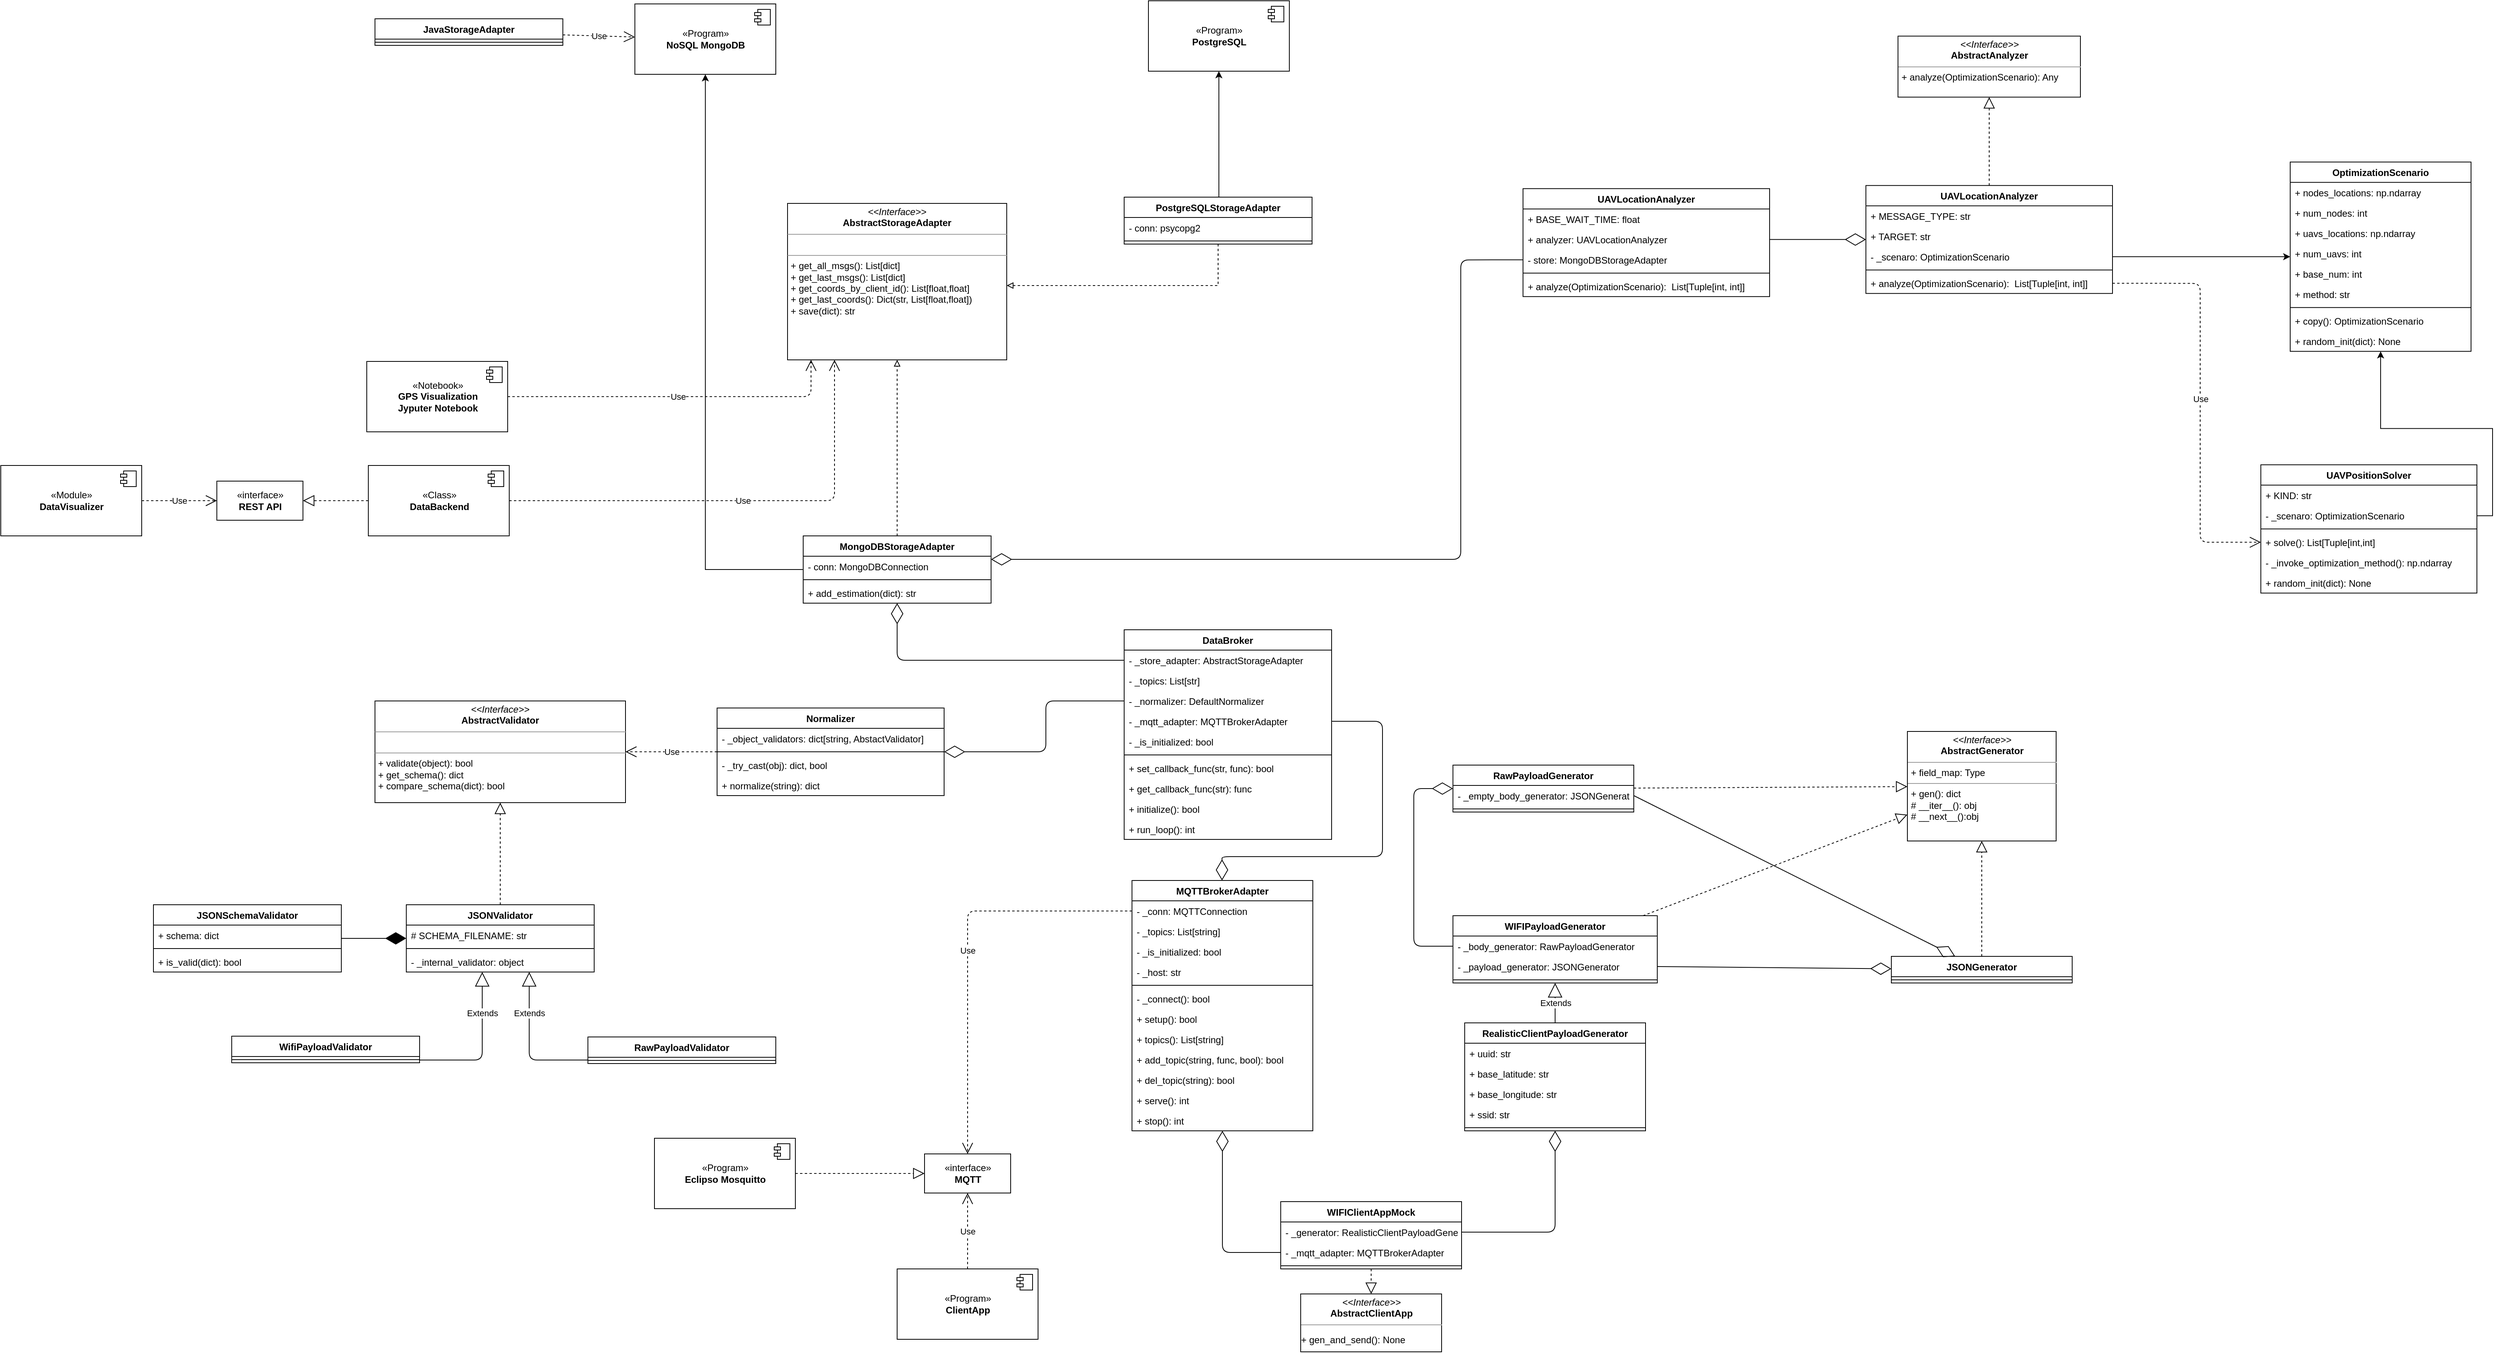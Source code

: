 <mxfile version="10.8.0" type="device"><diagram id="fEC_v8TB-rgiNrWqruKo" name="Overview"><mxGraphModel dx="2497" dy="1570" grid="1" gridSize="10" guides="1" tooltips="1" connect="1" arrows="1" fold="1" page="1" pageScale="1" pageWidth="850" pageHeight="1100" math="0" shadow="0"><root><mxCell id="jgYXG7SvimX4Af8oEwAL-0"/><mxCell id="jgYXG7SvimX4Af8oEwAL-1" parent="jgYXG7SvimX4Af8oEwAL-0"/><mxCell id="jgYXG7SvimX4Af8oEwAL-2" value="DataBroker" style="swimlane;fontStyle=1;align=center;verticalAlign=top;childLayout=stackLayout;horizontal=1;startSize=26;horizontalStack=0;resizeParent=1;resizeParentMax=0;resizeLast=0;collapsible=1;marginBottom=0;" parent="jgYXG7SvimX4Af8oEwAL-1" vertex="1"><mxGeometry x="340" y="150" width="265" height="268" as="geometry"/></mxCell><mxCell id="jgYXG7SvimX4Af8oEwAL-3" value="- _store_adapter: AbstractStorageAdapter" style="text;strokeColor=none;fillColor=none;align=left;verticalAlign=top;spacingLeft=4;spacingRight=4;overflow=hidden;rotatable=0;points=[[0,0.5],[1,0.5]];portConstraint=eastwest;" parent="jgYXG7SvimX4Af8oEwAL-2" vertex="1"><mxGeometry y="26" width="265" height="26" as="geometry"/></mxCell><mxCell id="jgYXG7SvimX4Af8oEwAL-4" value="- _topics: List[str]" style="text;strokeColor=none;fillColor=none;align=left;verticalAlign=top;spacingLeft=4;spacingRight=4;overflow=hidden;rotatable=0;points=[[0,0.5],[1,0.5]];portConstraint=eastwest;" parent="jgYXG7SvimX4Af8oEwAL-2" vertex="1"><mxGeometry y="52" width="265" height="26" as="geometry"/></mxCell><mxCell id="jgYXG7SvimX4Af8oEwAL-5" value="- _normalizer: DefaultNormalizer" style="text;strokeColor=none;fillColor=none;align=left;verticalAlign=top;spacingLeft=4;spacingRight=4;overflow=hidden;rotatable=0;points=[[0,0.5],[1,0.5]];portConstraint=eastwest;" parent="jgYXG7SvimX4Af8oEwAL-2" vertex="1"><mxGeometry y="78" width="265" height="26" as="geometry"/></mxCell><mxCell id="jgYXG7SvimX4Af8oEwAL-6" value="- _mqtt_adapter: MQTTBrokerAdapter" style="text;strokeColor=none;fillColor=none;align=left;verticalAlign=top;spacingLeft=4;spacingRight=4;overflow=hidden;rotatable=0;points=[[0,0.5],[1,0.5]];portConstraint=eastwest;" parent="jgYXG7SvimX4Af8oEwAL-2" vertex="1"><mxGeometry y="104" width="265" height="26" as="geometry"/></mxCell><mxCell id="jgYXG7SvimX4Af8oEwAL-7" value="- _is_initialized: bool&#10;" style="text;strokeColor=none;fillColor=none;align=left;verticalAlign=top;spacingLeft=4;spacingRight=4;overflow=hidden;rotatable=0;points=[[0,0.5],[1,0.5]];portConstraint=eastwest;" parent="jgYXG7SvimX4Af8oEwAL-2" vertex="1"><mxGeometry y="130" width="265" height="26" as="geometry"/></mxCell><mxCell id="jgYXG7SvimX4Af8oEwAL-8" value="" style="line;strokeWidth=1;fillColor=none;align=left;verticalAlign=middle;spacingTop=-1;spacingLeft=3;spacingRight=3;rotatable=0;labelPosition=right;points=[];portConstraint=eastwest;" parent="jgYXG7SvimX4Af8oEwAL-2" vertex="1"><mxGeometry y="156" width="265" height="8" as="geometry"/></mxCell><mxCell id="jgYXG7SvimX4Af8oEwAL-9" value="+ set_callback_func(str, func): bool" style="text;strokeColor=none;fillColor=none;align=left;verticalAlign=top;spacingLeft=4;spacingRight=4;overflow=hidden;rotatable=0;points=[[0,0.5],[1,0.5]];portConstraint=eastwest;" parent="jgYXG7SvimX4Af8oEwAL-2" vertex="1"><mxGeometry y="164" width="265" height="26" as="geometry"/></mxCell><mxCell id="jgYXG7SvimX4Af8oEwAL-10" value="+ get_callback_func(str): func" style="text;strokeColor=none;fillColor=none;align=left;verticalAlign=top;spacingLeft=4;spacingRight=4;overflow=hidden;rotatable=0;points=[[0,0.5],[1,0.5]];portConstraint=eastwest;" parent="jgYXG7SvimX4Af8oEwAL-2" vertex="1"><mxGeometry y="190" width="265" height="26" as="geometry"/></mxCell><mxCell id="jgYXG7SvimX4Af8oEwAL-11" value="+ initialize(): bool" style="text;strokeColor=none;fillColor=none;align=left;verticalAlign=top;spacingLeft=4;spacingRight=4;overflow=hidden;rotatable=0;points=[[0,0.5],[1,0.5]];portConstraint=eastwest;" parent="jgYXG7SvimX4Af8oEwAL-2" vertex="1"><mxGeometry y="216" width="265" height="26" as="geometry"/></mxCell><mxCell id="jgYXG7SvimX4Af8oEwAL-12" value="+ run_loop(): int" style="text;strokeColor=none;fillColor=none;align=left;verticalAlign=top;spacingLeft=4;spacingRight=4;overflow=hidden;rotatable=0;points=[[0,0.5],[1,0.5]];portConstraint=eastwest;" parent="jgYXG7SvimX4Af8oEwAL-2" vertex="1"><mxGeometry y="242" width="265" height="26" as="geometry"/></mxCell><mxCell id="jgYXG7SvimX4Af8oEwAL-13" value="MQTTBrokerAdapter" style="swimlane;fontStyle=1;align=center;verticalAlign=top;childLayout=stackLayout;horizontal=1;startSize=26;horizontalStack=0;resizeParent=1;resizeParentMax=0;resizeLast=0;collapsible=1;marginBottom=0;" parent="jgYXG7SvimX4Af8oEwAL-1" vertex="1"><mxGeometry x="350" y="470.5" width="231" height="320" as="geometry"/></mxCell><mxCell id="jgYXG7SvimX4Af8oEwAL-14" value="- _conn: MQTTConnection&#10;" style="text;strokeColor=none;fillColor=none;align=left;verticalAlign=top;spacingLeft=4;spacingRight=4;overflow=hidden;rotatable=0;points=[[0,0.5],[1,0.5]];portConstraint=eastwest;" parent="jgYXG7SvimX4Af8oEwAL-13" vertex="1"><mxGeometry y="26" width="231" height="26" as="geometry"/></mxCell><mxCell id="jgYXG7SvimX4Af8oEwAL-15" value="- _topics: List[string]&#10;" style="text;strokeColor=none;fillColor=none;align=left;verticalAlign=top;spacingLeft=4;spacingRight=4;overflow=hidden;rotatable=0;points=[[0,0.5],[1,0.5]];portConstraint=eastwest;" parent="jgYXG7SvimX4Af8oEwAL-13" vertex="1"><mxGeometry y="52" width="231" height="26" as="geometry"/></mxCell><mxCell id="jgYXG7SvimX4Af8oEwAL-16" value="- _is_initialized: bool&#10;" style="text;strokeColor=none;fillColor=none;align=left;verticalAlign=top;spacingLeft=4;spacingRight=4;overflow=hidden;rotatable=0;points=[[0,0.5],[1,0.5]];portConstraint=eastwest;" parent="jgYXG7SvimX4Af8oEwAL-13" vertex="1"><mxGeometry y="78" width="231" height="26" as="geometry"/></mxCell><mxCell id="jgYXG7SvimX4Af8oEwAL-17" value="- _host: str&#10;" style="text;strokeColor=none;fillColor=none;align=left;verticalAlign=top;spacingLeft=4;spacingRight=4;overflow=hidden;rotatable=0;points=[[0,0.5],[1,0.5]];portConstraint=eastwest;" parent="jgYXG7SvimX4Af8oEwAL-13" vertex="1"><mxGeometry y="104" width="231" height="26" as="geometry"/></mxCell><mxCell id="jgYXG7SvimX4Af8oEwAL-18" value="" style="line;strokeWidth=1;fillColor=none;align=left;verticalAlign=middle;spacingTop=-1;spacingLeft=3;spacingRight=3;rotatable=0;labelPosition=right;points=[];portConstraint=eastwest;" parent="jgYXG7SvimX4Af8oEwAL-13" vertex="1"><mxGeometry y="130" width="231" height="8" as="geometry"/></mxCell><mxCell id="jgYXG7SvimX4Af8oEwAL-19" value="- _connect(): bool" style="text;strokeColor=none;fillColor=none;align=left;verticalAlign=top;spacingLeft=4;spacingRight=4;overflow=hidden;rotatable=0;points=[[0,0.5],[1,0.5]];portConstraint=eastwest;" parent="jgYXG7SvimX4Af8oEwAL-13" vertex="1"><mxGeometry y="138" width="231" height="26" as="geometry"/></mxCell><mxCell id="jgYXG7SvimX4Af8oEwAL-20" value="+ setup(): bool" style="text;strokeColor=none;fillColor=none;align=left;verticalAlign=top;spacingLeft=4;spacingRight=4;overflow=hidden;rotatable=0;points=[[0,0.5],[1,0.5]];portConstraint=eastwest;" parent="jgYXG7SvimX4Af8oEwAL-13" vertex="1"><mxGeometry y="164" width="231" height="26" as="geometry"/></mxCell><mxCell id="jgYXG7SvimX4Af8oEwAL-21" value="+ topics(): List[string]" style="text;strokeColor=none;fillColor=none;align=left;verticalAlign=top;spacingLeft=4;spacingRight=4;overflow=hidden;rotatable=0;points=[[0,0.5],[1,0.5]];portConstraint=eastwest;" parent="jgYXG7SvimX4Af8oEwAL-13" vertex="1"><mxGeometry y="190" width="231" height="26" as="geometry"/></mxCell><mxCell id="jgYXG7SvimX4Af8oEwAL-22" value="+ add_topic(string, func, bool): bool" style="text;strokeColor=none;fillColor=none;align=left;verticalAlign=top;spacingLeft=4;spacingRight=4;overflow=hidden;rotatable=0;points=[[0,0.5],[1,0.5]];portConstraint=eastwest;" parent="jgYXG7SvimX4Af8oEwAL-13" vertex="1"><mxGeometry y="216" width="231" height="26" as="geometry"/></mxCell><mxCell id="jgYXG7SvimX4Af8oEwAL-23" value="+ del_topic(string): bool" style="text;strokeColor=none;fillColor=none;align=left;verticalAlign=top;spacingLeft=4;spacingRight=4;overflow=hidden;rotatable=0;points=[[0,0.5],[1,0.5]];portConstraint=eastwest;" parent="jgYXG7SvimX4Af8oEwAL-13" vertex="1"><mxGeometry y="242" width="231" height="26" as="geometry"/></mxCell><mxCell id="jgYXG7SvimX4Af8oEwAL-24" value="+ serve(): int" style="text;strokeColor=none;fillColor=none;align=left;verticalAlign=top;spacingLeft=4;spacingRight=4;overflow=hidden;rotatable=0;points=[[0,0.5],[1,0.5]];portConstraint=eastwest;" parent="jgYXG7SvimX4Af8oEwAL-13" vertex="1"><mxGeometry y="268" width="231" height="26" as="geometry"/></mxCell><mxCell id="jgYXG7SvimX4Af8oEwAL-25" value="+ stop(): int&#10;" style="text;strokeColor=none;fillColor=none;align=left;verticalAlign=top;spacingLeft=4;spacingRight=4;overflow=hidden;rotatable=0;points=[[0,0.5],[1,0.5]];portConstraint=eastwest;" parent="jgYXG7SvimX4Af8oEwAL-13" vertex="1"><mxGeometry y="294" width="231" height="26" as="geometry"/></mxCell><mxCell id="jgYXG7SvimX4Af8oEwAL-26" value="JSONValidator" style="swimlane;fontStyle=1;align=center;verticalAlign=top;childLayout=stackLayout;horizontal=1;startSize=26;horizontalStack=0;resizeParent=1;resizeParentMax=0;resizeLast=0;collapsible=1;marginBottom=0;" parent="jgYXG7SvimX4Af8oEwAL-1" vertex="1"><mxGeometry x="-577" y="501.5" width="240" height="86" as="geometry"/></mxCell><mxCell id="jgYXG7SvimX4Af8oEwAL-27" value="# SCHEMA_FILENAME: str" style="text;strokeColor=none;fillColor=none;align=left;verticalAlign=top;spacingLeft=4;spacingRight=4;overflow=hidden;rotatable=0;points=[[0,0.5],[1,0.5]];portConstraint=eastwest;" parent="jgYXG7SvimX4Af8oEwAL-26" vertex="1"><mxGeometry y="26" width="240" height="26" as="geometry"/></mxCell><mxCell id="jgYXG7SvimX4Af8oEwAL-28" value="" style="line;strokeWidth=1;fillColor=none;align=left;verticalAlign=middle;spacingTop=-1;spacingLeft=3;spacingRight=3;rotatable=0;labelPosition=right;points=[];portConstraint=eastwest;" parent="jgYXG7SvimX4Af8oEwAL-26" vertex="1"><mxGeometry y="52" width="240" height="8" as="geometry"/></mxCell><mxCell id="jgYXG7SvimX4Af8oEwAL-29" value="- _internal_validator: object" style="text;strokeColor=none;fillColor=none;align=left;verticalAlign=top;spacingLeft=4;spacingRight=4;overflow=hidden;rotatable=0;points=[[0,0.5],[1,0.5]];portConstraint=eastwest;" parent="jgYXG7SvimX4Af8oEwAL-26" vertex="1"><mxGeometry y="60" width="240" height="26" as="geometry"/></mxCell><mxCell id="jgYXG7SvimX4Af8oEwAL-30" value="Normalizer" style="swimlane;fontStyle=1;align=center;verticalAlign=top;childLayout=stackLayout;horizontal=1;startSize=26;horizontalStack=0;resizeParent=1;resizeParentMax=0;resizeLast=0;collapsible=1;marginBottom=0;" parent="jgYXG7SvimX4Af8oEwAL-1" vertex="1"><mxGeometry x="-180" y="250" width="290" height="112" as="geometry"/></mxCell><mxCell id="jgYXG7SvimX4Af8oEwAL-31" value="- _object_validators: dict[string, AbstactValidator]&#10;" style="text;strokeColor=none;fillColor=none;align=left;verticalAlign=top;spacingLeft=4;spacingRight=4;overflow=hidden;rotatable=0;points=[[0,0.5],[1,0.5]];portConstraint=eastwest;" parent="jgYXG7SvimX4Af8oEwAL-30" vertex="1"><mxGeometry y="26" width="290" height="26" as="geometry"/></mxCell><mxCell id="jgYXG7SvimX4Af8oEwAL-32" value="" style="line;strokeWidth=1;fillColor=none;align=left;verticalAlign=middle;spacingTop=-1;spacingLeft=3;spacingRight=3;rotatable=0;labelPosition=right;points=[];portConstraint=eastwest;" parent="jgYXG7SvimX4Af8oEwAL-30" vertex="1"><mxGeometry y="52" width="290" height="8" as="geometry"/></mxCell><mxCell id="jgYXG7SvimX4Af8oEwAL-33" value="- _try_cast(obj): dict, bool" style="text;strokeColor=none;fillColor=none;align=left;verticalAlign=top;spacingLeft=4;spacingRight=4;overflow=hidden;rotatable=0;points=[[0,0.5],[1,0.5]];portConstraint=eastwest;" parent="jgYXG7SvimX4Af8oEwAL-30" vertex="1"><mxGeometry y="60" width="290" height="26" as="geometry"/></mxCell><mxCell id="jgYXG7SvimX4Af8oEwAL-34" value="+ normalize(string): dict" style="text;strokeColor=none;fillColor=none;align=left;verticalAlign=top;spacingLeft=4;spacingRight=4;overflow=hidden;rotatable=0;points=[[0,0.5],[1,0.5]];portConstraint=eastwest;" parent="jgYXG7SvimX4Af8oEwAL-30" vertex="1"><mxGeometry y="86" width="290" height="26" as="geometry"/></mxCell><mxCell id="jgYXG7SvimX4Af8oEwAL-37" value="&lt;p style=&quot;margin: 0px ; margin-top: 4px ; text-align: center&quot;&gt;&lt;i&gt;&amp;lt;&amp;lt;Interface&amp;gt;&amp;gt;&lt;/i&gt;&lt;br&gt;&lt;b&gt;AbstractValidator&lt;/b&gt;&lt;/p&gt;&lt;hr size=&quot;1&quot;&gt;&lt;p style=&quot;margin: 0px ; margin-left: 4px&quot;&gt;&lt;br&gt;&lt;/p&gt;&lt;hr size=&quot;1&quot;&gt;&lt;p style=&quot;margin: 0px ; margin-left: 4px&quot;&gt;+ validate(object): bool&lt;br&gt;+ get_schema(): dict&lt;/p&gt;&lt;p style=&quot;margin: 0px ; margin-left: 4px&quot;&gt;&lt;span&gt;+ compare_schema(dict)&lt;/span&gt;&lt;span&gt;: bool&lt;/span&gt;&lt;/p&gt;" style="verticalAlign=top;align=left;overflow=fill;fontSize=12;fontFamily=Helvetica;html=1;rounded=0;shadow=0;comic=0;labelBackgroundColor=none;strokeColor=#000000;strokeWidth=1;fillColor=#ffffff;" parent="jgYXG7SvimX4Af8oEwAL-1" vertex="1"><mxGeometry x="-617" y="241" width="320" height="130" as="geometry"/></mxCell><mxCell id="jgYXG7SvimX4Af8oEwAL-38" value="RawPayloadValidator" style="swimlane;fontStyle=1;align=center;verticalAlign=top;childLayout=stackLayout;horizontal=1;startSize=26;horizontalStack=0;resizeParent=1;resizeParentMax=0;resizeLast=0;collapsible=1;marginBottom=0;" parent="jgYXG7SvimX4Af8oEwAL-1" vertex="1"><mxGeometry x="-345" y="670.5" width="240" height="34" as="geometry"/></mxCell><mxCell id="jgYXG7SvimX4Af8oEwAL-39" value="" style="line;strokeWidth=1;fillColor=none;align=left;verticalAlign=middle;spacingTop=-1;spacingLeft=3;spacingRight=3;rotatable=0;labelPosition=right;points=[];portConstraint=eastwest;" parent="jgYXG7SvimX4Af8oEwAL-38" vertex="1"><mxGeometry y="26" width="240" height="8" as="geometry"/></mxCell><mxCell id="jgYXG7SvimX4Af8oEwAL-40" value="WifiPayloadValidator" style="swimlane;fontStyle=1;align=center;verticalAlign=top;childLayout=stackLayout;horizontal=1;startSize=26;horizontalStack=0;resizeParent=1;resizeParentMax=0;resizeLast=0;collapsible=1;marginBottom=0;" parent="jgYXG7SvimX4Af8oEwAL-1" vertex="1"><mxGeometry x="-800" y="669.5" width="240" height="34" as="geometry"/></mxCell><mxCell id="jgYXG7SvimX4Af8oEwAL-41" value="" style="line;strokeWidth=1;fillColor=none;align=left;verticalAlign=middle;spacingTop=-1;spacingLeft=3;spacingRight=3;rotatable=0;labelPosition=right;points=[];portConstraint=eastwest;" parent="jgYXG7SvimX4Af8oEwAL-40" vertex="1"><mxGeometry y="26" width="240" height="8" as="geometry"/></mxCell><mxCell id="jgYXG7SvimX4Af8oEwAL-42" value="JSONSchemaValidator" style="swimlane;fontStyle=1;align=center;verticalAlign=top;childLayout=stackLayout;horizontal=1;startSize=26;horizontalStack=0;resizeParent=1;resizeParentMax=0;resizeLast=0;collapsible=1;marginBottom=0;" parent="jgYXG7SvimX4Af8oEwAL-1" vertex="1"><mxGeometry x="-900" y="501.5" width="240" height="86" as="geometry"/></mxCell><mxCell id="HR2SeHxj1hEUSV10qxDn-40" value="+ schema: dict" style="text;strokeColor=none;fillColor=none;align=left;verticalAlign=top;spacingLeft=4;spacingRight=4;overflow=hidden;rotatable=0;points=[[0,0.5],[1,0.5]];portConstraint=eastwest;" parent="jgYXG7SvimX4Af8oEwAL-42" vertex="1"><mxGeometry y="26" width="240" height="26" as="geometry"/></mxCell><mxCell id="jgYXG7SvimX4Af8oEwAL-43" value="" style="line;strokeWidth=1;fillColor=none;align=left;verticalAlign=middle;spacingTop=-1;spacingLeft=3;spacingRight=3;rotatable=0;labelPosition=right;points=[];portConstraint=eastwest;" parent="jgYXG7SvimX4Af8oEwAL-42" vertex="1"><mxGeometry y="52" width="240" height="8" as="geometry"/></mxCell><mxCell id="HR2SeHxj1hEUSV10qxDn-38" value="+ is_valid(dict): bool" style="text;strokeColor=none;fillColor=none;align=left;verticalAlign=top;spacingLeft=4;spacingRight=4;overflow=hidden;rotatable=0;points=[[0,0.5],[1,0.5]];portConstraint=eastwest;" parent="jgYXG7SvimX4Af8oEwAL-42" vertex="1"><mxGeometry y="60" width="240" height="26" as="geometry"/></mxCell><mxCell id="jgYXG7SvimX4Af8oEwAL-45" value="«interface»&lt;br&gt;&lt;b&gt;MQTT&lt;/b&gt;&lt;br&gt;" style="html=1;" parent="jgYXG7SvimX4Af8oEwAL-1" vertex="1"><mxGeometry x="85" y="820" width="110" height="50" as="geometry"/></mxCell><mxCell id="jgYXG7SvimX4Af8oEwAL-47" value="" style="endArrow=diamondThin;endFill=1;endSize=24;html=1;strokeColor=#000000;edgeStyle=orthogonalEdgeStyle;" parent="jgYXG7SvimX4Af8oEwAL-1" source="jgYXG7SvimX4Af8oEwAL-42" target="jgYXG7SvimX4Af8oEwAL-26" edge="1"><mxGeometry width="160" relative="1" as="geometry"><mxPoint x="-690" y="840" as="sourcePoint"/><mxPoint x="-530" y="840" as="targetPoint"/><Array as="points"><mxPoint x="-600" y="545"/><mxPoint x="-600" y="545"/></Array></mxGeometry></mxCell><mxCell id="jgYXG7SvimX4Af8oEwAL-48" value="Extends" style="endArrow=block;endSize=16;endFill=0;html=1;strokeColor=#000000;edgeStyle=orthogonalEdgeStyle;" parent="jgYXG7SvimX4Af8oEwAL-1" source="jgYXG7SvimX4Af8oEwAL-38" target="jgYXG7SvimX4Af8oEwAL-26" edge="1"><mxGeometry x="0.44" width="160" relative="1" as="geometry"><mxPoint x="-480" y="790" as="sourcePoint"/><mxPoint x="-380" y="780" as="targetPoint"/><Array as="points"><mxPoint x="-420" y="700"/></Array><mxPoint as="offset"/></mxGeometry></mxCell><mxCell id="jgYXG7SvimX4Af8oEwAL-49" value="Extends" style="endArrow=block;endSize=16;endFill=0;html=1;strokeColor=#000000;edgeStyle=orthogonalEdgeStyle;" parent="jgYXG7SvimX4Af8oEwAL-1" source="jgYXG7SvimX4Af8oEwAL-40" target="jgYXG7SvimX4Af8oEwAL-26" edge="1"><mxGeometry x="0.455" width="160" relative="1" as="geometry"><mxPoint x="-570" y="640" as="sourcePoint"/><mxPoint x="-359.023" y="597.5" as="targetPoint"/><Array as="points"><mxPoint x="-480" y="700"/></Array><mxPoint as="offset"/></mxGeometry></mxCell><mxCell id="jgYXG7SvimX4Af8oEwAL-50" value="" style="endArrow=block;dashed=1;endFill=0;endSize=12;html=1;strokeColor=#000000;" parent="jgYXG7SvimX4Af8oEwAL-1" source="jgYXG7SvimX4Af8oEwAL-26" target="jgYXG7SvimX4Af8oEwAL-37" edge="1"><mxGeometry width="160" relative="1" as="geometry"><mxPoint x="-660" y="470" as="sourcePoint"/><mxPoint x="-500" y="470" as="targetPoint"/></mxGeometry></mxCell><mxCell id="jgYXG7SvimX4Af8oEwAL-51" value="Use" style="endArrow=open;endSize=12;dashed=1;html=1;strokeColor=#000000;edgeStyle=orthogonalEdgeStyle;" parent="jgYXG7SvimX4Af8oEwAL-1" source="jgYXG7SvimX4Af8oEwAL-14" target="jgYXG7SvimX4Af8oEwAL-45" edge="1"><mxGeometry width="160" relative="1" as="geometry"><mxPoint y="580" as="sourcePoint"/><mxPoint x="160" y="580" as="targetPoint"/></mxGeometry></mxCell><mxCell id="jgYXG7SvimX4Af8oEwAL-52" value="Use" style="endArrow=open;endSize=12;dashed=1;html=1;strokeColor=#000000;" parent="jgYXG7SvimX4Af8oEwAL-1" source="jgYXG7SvimX4Af8oEwAL-30" target="jgYXG7SvimX4Af8oEwAL-37" edge="1"><mxGeometry width="160" relative="1" as="geometry"><mxPoint x="-280" y="400" as="sourcePoint"/><mxPoint x="-120" y="400" as="targetPoint"/></mxGeometry></mxCell><mxCell id="S0RMm1HVxhieoBMqn7XF-1" value="JavaStorageAdapter" style="swimlane;fontStyle=1;align=center;verticalAlign=top;childLayout=stackLayout;horizontal=1;startSize=26;horizontalStack=0;resizeParent=1;resizeParentMax=0;resizeLast=0;collapsible=1;marginBottom=0;" parent="jgYXG7SvimX4Af8oEwAL-1" vertex="1"><mxGeometry x="-617" y="-631" width="240" height="34" as="geometry"/></mxCell><mxCell id="S0RMm1HVxhieoBMqn7XF-3" value="" style="line;strokeWidth=1;fillColor=none;align=left;verticalAlign=middle;spacingTop=-1;spacingLeft=3;spacingRight=3;rotatable=0;labelPosition=right;points=[];portConstraint=eastwest;" parent="S0RMm1HVxhieoBMqn7XF-1" vertex="1"><mxGeometry y="26" width="240" height="8" as="geometry"/></mxCell><mxCell id="S0RMm1HVxhieoBMqn7XF-5" value="«Program»&lt;br&gt;&lt;b&gt;NoSQL MongoDB&lt;/b&gt;" style="html=1;" parent="jgYXG7SvimX4Af8oEwAL-1" vertex="1"><mxGeometry x="-285" y="-650" width="180" height="90" as="geometry"/></mxCell><mxCell id="S0RMm1HVxhieoBMqn7XF-6" value="" style="shape=component;jettyWidth=8;jettyHeight=4;" parent="S0RMm1HVxhieoBMqn7XF-5" vertex="1"><mxGeometry x="1" width="20" height="20" relative="1" as="geometry"><mxPoint x="-27" y="7" as="offset"/></mxGeometry></mxCell><mxCell id="HR2SeHxj1hEUSV10qxDn-36" style="edgeStyle=orthogonalEdgeStyle;rounded=0;orthogonalLoop=1;jettySize=auto;html=1;" parent="jgYXG7SvimX4Af8oEwAL-1" source="S0RMm1HVxhieoBMqn7XF-8" target="S0RMm1HVxhieoBMqn7XF-5" edge="1"><mxGeometry relative="1" as="geometry"/></mxCell><mxCell id="S0RMm1HVxhieoBMqn7XF-8" value="MongoDBStorageAdapter" style="swimlane;fontStyle=1;align=center;verticalAlign=top;childLayout=stackLayout;horizontal=1;startSize=26;horizontalStack=0;resizeParent=1;resizeParentMax=0;resizeLast=0;collapsible=1;marginBottom=0;" parent="jgYXG7SvimX4Af8oEwAL-1" vertex="1"><mxGeometry x="-70" y="30" width="240" height="86" as="geometry"/></mxCell><mxCell id="S0RMm1HVxhieoBMqn7XF-9" value="- conn: MongoDBConnection" style="text;strokeColor=none;fillColor=none;align=left;verticalAlign=top;spacingLeft=4;spacingRight=4;overflow=hidden;rotatable=0;points=[[0,0.5],[1,0.5]];portConstraint=eastwest;" parent="S0RMm1HVxhieoBMqn7XF-8" vertex="1"><mxGeometry y="26" width="240" height="26" as="geometry"/></mxCell><mxCell id="S0RMm1HVxhieoBMqn7XF-10" value="" style="line;strokeWidth=1;fillColor=none;align=left;verticalAlign=middle;spacingTop=-1;spacingLeft=3;spacingRight=3;rotatable=0;labelPosition=right;points=[];portConstraint=eastwest;" parent="S0RMm1HVxhieoBMqn7XF-8" vertex="1"><mxGeometry y="52" width="240" height="8" as="geometry"/></mxCell><mxCell id="FYEmT-JVhvNvgASVeHH--55" value="+ add_estimation(dict): str" style="text;strokeColor=none;fillColor=none;align=left;verticalAlign=top;spacingLeft=4;spacingRight=4;overflow=hidden;rotatable=0;points=[[0,0.5],[1,0.5]];portConstraint=eastwest;" vertex="1" parent="S0RMm1HVxhieoBMqn7XF-8"><mxGeometry y="60" width="240" height="26" as="geometry"/></mxCell><mxCell id="S0RMm1HVxhieoBMqn7XF-12" style="edgeStyle=orthogonalEdgeStyle;rounded=0;orthogonalLoop=1;jettySize=auto;html=1;dashed=1;endArrow=block;endFill=0;" parent="jgYXG7SvimX4Af8oEwAL-1" source="S0RMm1HVxhieoBMqn7XF-8" target="S0RMm1HVxhieoBMqn7XF-13" edge="1"><mxGeometry relative="1" as="geometry"><mxPoint x="-265.143" y="-273" as="sourcePoint"/><mxPoint x="-134.857" y="-151" as="targetPoint"/><Array as="points"/></mxGeometry></mxCell><mxCell id="S0RMm1HVxhieoBMqn7XF-13" value="&lt;p style=&quot;margin: 0px ; margin-top: 4px ; text-align: center&quot;&gt;&lt;i&gt;&amp;lt;&amp;lt;Interface&amp;gt;&amp;gt;&lt;/i&gt;&lt;br&gt;&lt;b&gt;AbstractStorageAdapter&lt;/b&gt;&lt;/p&gt;&lt;hr size=&quot;1&quot;&gt;&lt;p style=&quot;margin: 0px ; margin-left: 4px&quot;&gt;&lt;br&gt;&lt;/p&gt;&lt;hr size=&quot;1&quot;&gt;&lt;p style=&quot;margin: 0px ; margin-left: 4px&quot;&gt;+ get_all_msgs(): List[dict]&lt;/p&gt;&lt;p style=&quot;margin: 0px ; margin-left: 4px&quot;&gt;+ get_last_msgs(): List[dict]&lt;/p&gt;&lt;p style=&quot;margin: 0px ; margin-left: 4px&quot;&gt;+ get_coords_by_client_id(): List[float,float]&lt;/p&gt;&lt;p style=&quot;margin: 0px ; margin-left: 4px&quot;&gt;+ get_last_coords(): Dict(str, List[float,float])&lt;/p&gt;&lt;p style=&quot;margin: 0px ; margin-left: 4px&quot;&gt;+ save(dict): str&lt;/p&gt;" style="verticalAlign=top;align=left;overflow=fill;fontSize=12;fontFamily=Helvetica;html=1;" parent="jgYXG7SvimX4Af8oEwAL-1" vertex="1"><mxGeometry x="-90" y="-395" width="280" height="200" as="geometry"/></mxCell><mxCell id="HR2SeHxj1hEUSV10qxDn-112" style="edgeStyle=orthogonalEdgeStyle;rounded=0;orthogonalLoop=1;jettySize=auto;html=1;" parent="jgYXG7SvimX4Af8oEwAL-1" source="S0RMm1HVxhieoBMqn7XF-15" target="S0RMm1HVxhieoBMqn7XF-19" edge="1"><mxGeometry relative="1" as="geometry"><Array as="points"><mxPoint x="461" y="-450"/><mxPoint x="461" y="-450"/></Array></mxGeometry></mxCell><mxCell id="S0RMm1HVxhieoBMqn7XF-15" value="PostgreSQLStorageAdapter" style="swimlane;fontStyle=1;align=center;verticalAlign=top;childLayout=stackLayout;horizontal=1;startSize=26;horizontalStack=0;resizeParent=1;resizeParentMax=0;resizeLast=0;collapsible=1;marginBottom=0;" parent="jgYXG7SvimX4Af8oEwAL-1" vertex="1"><mxGeometry x="340" y="-403" width="240" height="60" as="geometry"/></mxCell><mxCell id="S0RMm1HVxhieoBMqn7XF-16" value="- conn: psycopg2" style="text;strokeColor=none;fillColor=none;align=left;verticalAlign=top;spacingLeft=4;spacingRight=4;overflow=hidden;rotatable=0;points=[[0,0.5],[1,0.5]];portConstraint=eastwest;" parent="S0RMm1HVxhieoBMqn7XF-15" vertex="1"><mxGeometry y="26" width="240" height="26" as="geometry"/></mxCell><mxCell id="S0RMm1HVxhieoBMqn7XF-17" value="" style="line;strokeWidth=1;fillColor=none;align=left;verticalAlign=middle;spacingTop=-1;spacingLeft=3;spacingRight=3;rotatable=0;labelPosition=right;points=[];portConstraint=eastwest;" parent="S0RMm1HVxhieoBMqn7XF-15" vertex="1"><mxGeometry y="52" width="240" height="8" as="geometry"/></mxCell><mxCell id="S0RMm1HVxhieoBMqn7XF-18" style="edgeStyle=orthogonalEdgeStyle;rounded=0;orthogonalLoop=1;jettySize=auto;html=1;dashed=1;endArrow=block;endFill=0;" parent="jgYXG7SvimX4Af8oEwAL-1" source="S0RMm1HVxhieoBMqn7XF-15" target="S0RMm1HVxhieoBMqn7XF-13" edge="1"><mxGeometry relative="1" as="geometry"><mxPoint x="0.034" y="-351" as="sourcePoint"/><mxPoint x="-90.31" y="-160" as="targetPoint"/><Array as="points"><mxPoint x="460" y="-290"/></Array></mxGeometry></mxCell><mxCell id="S0RMm1HVxhieoBMqn7XF-19" value="«Program»&lt;br&gt;&lt;b&gt;PostgreSQL&lt;/b&gt;" style="html=1;" parent="jgYXG7SvimX4Af8oEwAL-1" vertex="1"><mxGeometry x="371" y="-654" width="180" height="90" as="geometry"/></mxCell><mxCell id="S0RMm1HVxhieoBMqn7XF-20" value="" style="shape=component;jettyWidth=8;jettyHeight=4;" parent="S0RMm1HVxhieoBMqn7XF-19" vertex="1"><mxGeometry x="1" width="20" height="20" relative="1" as="geometry"><mxPoint x="-27" y="7" as="offset"/></mxGeometry></mxCell><mxCell id="mS9fsA0tjUOi4qHvJSLo-1" value="«Program»&lt;br&gt;&lt;b&gt;ClientApp&lt;/b&gt;" style="html=1;" parent="jgYXG7SvimX4Af8oEwAL-1" vertex="1"><mxGeometry x="50" y="967" width="180" height="90" as="geometry"/></mxCell><mxCell id="mS9fsA0tjUOi4qHvJSLo-2" value="" style="shape=component;jettyWidth=8;jettyHeight=4;" parent="mS9fsA0tjUOi4qHvJSLo-1" vertex="1"><mxGeometry x="1" width="20" height="20" relative="1" as="geometry"><mxPoint x="-27" y="7" as="offset"/></mxGeometry></mxCell><mxCell id="mS9fsA0tjUOi4qHvJSLo-3" value="Use" style="endArrow=open;endSize=12;dashed=1;html=1;edgeStyle=orthogonalEdgeStyle;" parent="jgYXG7SvimX4Af8oEwAL-1" source="mS9fsA0tjUOi4qHvJSLo-1" target="jgYXG7SvimX4Af8oEwAL-45" edge="1"><mxGeometry width="160" relative="1" as="geometry"><mxPoint x="-77.5" y="1028" as="sourcePoint"/><mxPoint x="-25" y="1063" as="targetPoint"/></mxGeometry></mxCell><mxCell id="mS9fsA0tjUOi4qHvJSLo-6" value="&lt;p style=&quot;margin: 0px ; margin-top: 4px ; text-align: center&quot;&gt;&lt;i&gt;&amp;lt;&amp;lt;Interface&amp;gt;&amp;gt;&lt;/i&gt;&lt;br&gt;&lt;b&gt;AbstractClientApp&lt;/b&gt;&lt;/p&gt;&lt;hr size=&quot;1&quot;&gt;&lt;p style=&quot;margin: 0px ; margin-left: 4px&quot;&gt;&lt;/p&gt;&lt;p&gt;+&amp;nbsp;&lt;span&gt;gen_and_send&lt;/span&gt;&lt;span&gt;(): None&lt;/span&gt;&lt;/p&gt;&lt;p style=&quot;margin: 0px ; margin-left: 4px&quot;&gt;&lt;br&gt;&lt;/p&gt;" style="verticalAlign=top;align=left;overflow=fill;fontSize=12;fontFamily=Helvetica;html=1;" parent="jgYXG7SvimX4Af8oEwAL-1" vertex="1"><mxGeometry x="565.5" y="999" width="180" height="74" as="geometry"/></mxCell><mxCell id="mS9fsA0tjUOi4qHvJSLo-7" value="" style="endArrow=block;dashed=1;endFill=0;endSize=12;html=1;" parent="jgYXG7SvimX4Af8oEwAL-1" source="HR2SeHxj1hEUSV10qxDn-44" target="mS9fsA0tjUOi4qHvJSLo-6" edge="1"><mxGeometry width="160" relative="1" as="geometry"><mxPoint x="110" y="645" as="sourcePoint"/><mxPoint x="110" y="775" as="targetPoint"/></mxGeometry></mxCell><mxCell id="mS9fsA0tjUOi4qHvJSLo-9" value="" style="endArrow=diamondThin;endFill=0;endSize=24;html=1;edgeStyle=orthogonalEdgeStyle;" parent="jgYXG7SvimX4Af8oEwAL-1" source="HR2SeHxj1hEUSV10qxDn-46" target="jgYXG7SvimX4Af8oEwAL-13" edge="1"><mxGeometry width="160" relative="1" as="geometry"><mxPoint x="220" y="1000" as="sourcePoint"/><mxPoint x="380" y="1000" as="targetPoint"/><Array as="points"/></mxGeometry></mxCell><mxCell id="HR2SeHxj1hEUSV10qxDn-17" value="«Class»&lt;br&gt;&lt;b&gt;DataBackend&lt;/b&gt;" style="html=1;" parent="jgYXG7SvimX4Af8oEwAL-1" vertex="1"><mxGeometry x="-625.5" y="-60" width="180" height="90" as="geometry"/></mxCell><mxCell id="HR2SeHxj1hEUSV10qxDn-18" value="" style="shape=component;jettyWidth=8;jettyHeight=4;" parent="HR2SeHxj1hEUSV10qxDn-17" vertex="1"><mxGeometry x="1" width="20" height="20" relative="1" as="geometry"><mxPoint x="-27" y="7" as="offset"/></mxGeometry></mxCell><mxCell id="HR2SeHxj1hEUSV10qxDn-19" value="Use" style="endArrow=open;endSize=12;dashed=1;html=1;edgeStyle=orthogonalEdgeStyle;" parent="jgYXG7SvimX4Af8oEwAL-1" source="HR2SeHxj1hEUSV10qxDn-17" target="S0RMm1HVxhieoBMqn7XF-13" edge="1"><mxGeometry width="160" relative="1" as="geometry"><mxPoint x="-650.5" y="37" as="sourcePoint"/><mxPoint x="-830.5" y="-94.3" as="targetPoint"/><Array as="points"><mxPoint x="-30" y="-15"/></Array></mxGeometry></mxCell><mxCell id="HR2SeHxj1hEUSV10qxDn-20" value="«Module»&lt;br&gt;&lt;b&gt;DataVisualizer&lt;/b&gt;" style="html=1;" parent="jgYXG7SvimX4Af8oEwAL-1" vertex="1"><mxGeometry x="-1095" y="-60" width="180" height="90" as="geometry"/></mxCell><mxCell id="HR2SeHxj1hEUSV10qxDn-21" value="" style="shape=component;jettyWidth=8;jettyHeight=4;" parent="HR2SeHxj1hEUSV10qxDn-20" vertex="1"><mxGeometry x="1" width="20" height="20" relative="1" as="geometry"><mxPoint x="-27" y="7" as="offset"/></mxGeometry></mxCell><mxCell id="HR2SeHxj1hEUSV10qxDn-22" value="«interface»&lt;br&gt;&lt;b&gt;REST API&lt;/b&gt;" style="html=1;" parent="jgYXG7SvimX4Af8oEwAL-1" vertex="1"><mxGeometry x="-819" y="-40" width="110" height="50" as="geometry"/></mxCell><mxCell id="HR2SeHxj1hEUSV10qxDn-23" value="" style="endArrow=block;dashed=1;endFill=0;endSize=12;html=1;" parent="jgYXG7SvimX4Af8oEwAL-1" source="HR2SeHxj1hEUSV10qxDn-17" target="HR2SeHxj1hEUSV10qxDn-22" edge="1"><mxGeometry width="160" relative="1" as="geometry"><mxPoint x="-995.5" y="57" as="sourcePoint"/><mxPoint x="-835.5" y="57" as="targetPoint"/></mxGeometry></mxCell><mxCell id="HR2SeHxj1hEUSV10qxDn-24" value="Use" style="endArrow=open;endSize=12;dashed=1;html=1;" parent="jgYXG7SvimX4Af8oEwAL-1" source="HR2SeHxj1hEUSV10qxDn-20" target="HR2SeHxj1hEUSV10qxDn-22" edge="1"><mxGeometry width="160" relative="1" as="geometry"><mxPoint x="-1079.5" y="-163" as="sourcePoint"/><mxPoint x="-919.5" y="-163" as="targetPoint"/></mxGeometry></mxCell><mxCell id="HR2SeHxj1hEUSV10qxDn-31" value="«Notebook»&lt;br&gt;&lt;b&gt;GPS Visualization&lt;br&gt;Jyputer Notebook&lt;br&gt;&lt;/b&gt;" style="html=1;" parent="jgYXG7SvimX4Af8oEwAL-1" vertex="1"><mxGeometry x="-627.5" y="-193" width="180" height="90" as="geometry"/></mxCell><mxCell id="HR2SeHxj1hEUSV10qxDn-32" value="" style="shape=component;jettyWidth=8;jettyHeight=4;" parent="HR2SeHxj1hEUSV10qxDn-31" vertex="1"><mxGeometry x="1" width="20" height="20" relative="1" as="geometry"><mxPoint x="-27" y="7" as="offset"/></mxGeometry></mxCell><mxCell id="HR2SeHxj1hEUSV10qxDn-33" value="Use" style="endArrow=open;endSize=12;dashed=1;html=1;edgeStyle=orthogonalEdgeStyle;" parent="jgYXG7SvimX4Af8oEwAL-1" source="HR2SeHxj1hEUSV10qxDn-31" target="S0RMm1HVxhieoBMqn7XF-13" edge="1"><mxGeometry width="160" relative="1" as="geometry"><mxPoint x="-990.5" y="-44.538" as="sourcePoint"/><mxPoint x="-830.5" y="-145.05" as="targetPoint"/><Array as="points"><mxPoint x="-60" y="-148"/></Array></mxGeometry></mxCell><mxCell id="HR2SeHxj1hEUSV10qxDn-34" value="Use" style="endArrow=open;endSize=12;dashed=1;html=1;" parent="jgYXG7SvimX4Af8oEwAL-1" source="S0RMm1HVxhieoBMqn7XF-1" target="S0RMm1HVxhieoBMqn7XF-5" edge="1"><mxGeometry width="160" relative="1" as="geometry"><mxPoint x="-560" y="-540" as="sourcePoint"/><mxPoint x="-400" y="-540" as="targetPoint"/></mxGeometry></mxCell><mxCell id="HR2SeHxj1hEUSV10qxDn-41" value="«Program»&lt;br&gt;&lt;b&gt;Eclipso Mosquitto&lt;/b&gt;" style="html=1;" parent="jgYXG7SvimX4Af8oEwAL-1" vertex="1"><mxGeometry x="-260" y="800" width="180" height="90" as="geometry"/></mxCell><mxCell id="HR2SeHxj1hEUSV10qxDn-42" value="" style="shape=component;jettyWidth=8;jettyHeight=4;" parent="HR2SeHxj1hEUSV10qxDn-41" vertex="1"><mxGeometry x="1" width="20" height="20" relative="1" as="geometry"><mxPoint x="-27" y="7" as="offset"/></mxGeometry></mxCell><mxCell id="HR2SeHxj1hEUSV10qxDn-43" value="" style="endArrow=block;dashed=1;endFill=0;endSize=12;html=1;" parent="jgYXG7SvimX4Af8oEwAL-1" source="HR2SeHxj1hEUSV10qxDn-41" target="jgYXG7SvimX4Af8oEwAL-45" edge="1"><mxGeometry width="160" relative="1" as="geometry"><mxPoint x="-170" y="940" as="sourcePoint"/><mxPoint x="-10" y="940" as="targetPoint"/></mxGeometry></mxCell><mxCell id="HR2SeHxj1hEUSV10qxDn-44" value="WIFIClientAppMock" style="swimlane;fontStyle=1;align=center;verticalAlign=top;childLayout=stackLayout;horizontal=1;startSize=26;horizontalStack=0;resizeParent=1;resizeParentMax=0;resizeLast=0;collapsible=1;marginBottom=0;" parent="jgYXG7SvimX4Af8oEwAL-1" vertex="1"><mxGeometry x="540" y="881" width="231" height="86" as="geometry"/></mxCell><mxCell id="HR2SeHxj1hEUSV10qxDn-45" value="- _generator: RealisticClientPayloadGenerator&#10;" style="text;strokeColor=none;fillColor=none;align=left;verticalAlign=top;spacingLeft=4;spacingRight=4;overflow=hidden;rotatable=0;points=[[0,0.5],[1,0.5]];portConstraint=eastwest;" parent="HR2SeHxj1hEUSV10qxDn-44" vertex="1"><mxGeometry y="26" width="231" height="26" as="geometry"/></mxCell><mxCell id="HR2SeHxj1hEUSV10qxDn-46" value="- _mqtt_adapter: MQTTBrokerAdapter&#10;" style="text;strokeColor=none;fillColor=none;align=left;verticalAlign=top;spacingLeft=4;spacingRight=4;overflow=hidden;rotatable=0;points=[[0,0.5],[1,0.5]];portConstraint=eastwest;" parent="HR2SeHxj1hEUSV10qxDn-44" vertex="1"><mxGeometry y="52" width="231" height="26" as="geometry"/></mxCell><mxCell id="HR2SeHxj1hEUSV10qxDn-49" value="" style="line;strokeWidth=1;fillColor=none;align=left;verticalAlign=middle;spacingTop=-1;spacingLeft=3;spacingRight=3;rotatable=0;labelPosition=right;points=[];portConstraint=eastwest;" parent="HR2SeHxj1hEUSV10qxDn-44" vertex="1"><mxGeometry y="78" width="231" height="8" as="geometry"/></mxCell><mxCell id="HR2SeHxj1hEUSV10qxDn-58" value="" style="endArrow=diamondThin;endFill=0;endSize=24;html=1;edgeStyle=orthogonalEdgeStyle;" parent="jgYXG7SvimX4Af8oEwAL-1" source="jgYXG7SvimX4Af8oEwAL-6" target="jgYXG7SvimX4Af8oEwAL-13" edge="1"><mxGeometry width="160" relative="1" as="geometry"><mxPoint x="560" y="920" as="sourcePoint"/><mxPoint x="476.588" y="800.5" as="targetPoint"/><Array as="points"><mxPoint x="670" y="267"/><mxPoint x="670" y="440"/><mxPoint x="465" y="440"/></Array></mxGeometry></mxCell><mxCell id="HR2SeHxj1hEUSV10qxDn-60" value="RealisticClientPayloadGenerator" style="swimlane;fontStyle=1;align=center;verticalAlign=top;childLayout=stackLayout;horizontal=1;startSize=26;horizontalStack=0;resizeParent=1;resizeParentMax=0;resizeLast=0;collapsible=1;marginBottom=0;" parent="jgYXG7SvimX4Af8oEwAL-1" vertex="1"><mxGeometry x="775" y="652.5" width="231" height="138" as="geometry"/></mxCell><mxCell id="HR2SeHxj1hEUSV10qxDn-61" value="+ uuid: str&#10;" style="text;strokeColor=none;fillColor=none;align=left;verticalAlign=top;spacingLeft=4;spacingRight=4;overflow=hidden;rotatable=0;points=[[0,0.5],[1,0.5]];portConstraint=eastwest;" parent="HR2SeHxj1hEUSV10qxDn-60" vertex="1"><mxGeometry y="26" width="231" height="26" as="geometry"/></mxCell><mxCell id="HR2SeHxj1hEUSV10qxDn-108" value="+ base_latitude: str&#10;" style="text;strokeColor=none;fillColor=none;align=left;verticalAlign=top;spacingLeft=4;spacingRight=4;overflow=hidden;rotatable=0;points=[[0,0.5],[1,0.5]];portConstraint=eastwest;" parent="HR2SeHxj1hEUSV10qxDn-60" vertex="1"><mxGeometry y="52" width="231" height="26" as="geometry"/></mxCell><mxCell id="HR2SeHxj1hEUSV10qxDn-107" value="+ base_longitude: str&#10;" style="text;strokeColor=none;fillColor=none;align=left;verticalAlign=top;spacingLeft=4;spacingRight=4;overflow=hidden;rotatable=0;points=[[0,0.5],[1,0.5]];portConstraint=eastwest;" parent="HR2SeHxj1hEUSV10qxDn-60" vertex="1"><mxGeometry y="78" width="231" height="26" as="geometry"/></mxCell><mxCell id="HR2SeHxj1hEUSV10qxDn-62" value="+ ssid: str&#10;" style="text;strokeColor=none;fillColor=none;align=left;verticalAlign=top;spacingLeft=4;spacingRight=4;overflow=hidden;rotatable=0;points=[[0,0.5],[1,0.5]];portConstraint=eastwest;" parent="HR2SeHxj1hEUSV10qxDn-60" vertex="1"><mxGeometry y="104" width="231" height="26" as="geometry"/></mxCell><mxCell id="HR2SeHxj1hEUSV10qxDn-63" value="" style="line;strokeWidth=1;fillColor=none;align=left;verticalAlign=middle;spacingTop=-1;spacingLeft=3;spacingRight=3;rotatable=0;labelPosition=right;points=[];portConstraint=eastwest;" parent="HR2SeHxj1hEUSV10qxDn-60" vertex="1"><mxGeometry y="130" width="231" height="8" as="geometry"/></mxCell><mxCell id="HR2SeHxj1hEUSV10qxDn-69" value="WIFIPayloadGenerator" style="swimlane;fontStyle=1;align=center;verticalAlign=top;childLayout=stackLayout;horizontal=1;startSize=26;horizontalStack=0;resizeParent=1;resizeParentMax=0;resizeLast=0;collapsible=1;marginBottom=0;" parent="jgYXG7SvimX4Af8oEwAL-1" vertex="1"><mxGeometry x="760" y="515.5" width="261" height="86" as="geometry"/></mxCell><mxCell id="HR2SeHxj1hEUSV10qxDn-94" value="- _body_generator: RawPayloadGenerator&#10;" style="text;strokeColor=none;fillColor=none;align=left;verticalAlign=top;spacingLeft=4;spacingRight=4;overflow=hidden;rotatable=0;points=[[0,0.5],[1,0.5]];portConstraint=eastwest;" parent="HR2SeHxj1hEUSV10qxDn-69" vertex="1"><mxGeometry y="26" width="261" height="26" as="geometry"/></mxCell><mxCell id="HR2SeHxj1hEUSV10qxDn-95" value="- _payload_generator: JSONGenerator&#10;" style="text;strokeColor=none;fillColor=none;align=left;verticalAlign=top;spacingLeft=4;spacingRight=4;overflow=hidden;rotatable=0;points=[[0,0.5],[1,0.5]];portConstraint=eastwest;" parent="HR2SeHxj1hEUSV10qxDn-69" vertex="1"><mxGeometry y="52" width="261" height="26" as="geometry"/></mxCell><mxCell id="HR2SeHxj1hEUSV10qxDn-72" value="" style="line;strokeWidth=1;fillColor=none;align=left;verticalAlign=middle;spacingTop=-1;spacingLeft=3;spacingRight=3;rotatable=0;labelPosition=right;points=[];portConstraint=eastwest;" parent="HR2SeHxj1hEUSV10qxDn-69" vertex="1"><mxGeometry y="78" width="261" height="8" as="geometry"/></mxCell><mxCell id="HR2SeHxj1hEUSV10qxDn-81" value="JSONGenerator" style="swimlane;fontStyle=1;align=center;verticalAlign=top;childLayout=stackLayout;horizontal=1;startSize=26;horizontalStack=0;resizeParent=1;resizeParentMax=0;resizeLast=0;collapsible=1;marginBottom=0;" parent="jgYXG7SvimX4Af8oEwAL-1" vertex="1"><mxGeometry x="1320" y="567.5" width="231" height="34" as="geometry"/></mxCell><mxCell id="HR2SeHxj1hEUSV10qxDn-83" value="" style="line;strokeWidth=1;fillColor=none;align=left;verticalAlign=middle;spacingTop=-1;spacingLeft=3;spacingRight=3;rotatable=0;labelPosition=right;points=[];portConstraint=eastwest;" parent="HR2SeHxj1hEUSV10qxDn-81" vertex="1"><mxGeometry y="26" width="231" height="8" as="geometry"/></mxCell><mxCell id="HR2SeHxj1hEUSV10qxDn-84" value="RawPayloadGenerator" style="swimlane;fontStyle=1;align=center;verticalAlign=top;childLayout=stackLayout;horizontal=1;startSize=26;horizontalStack=0;resizeParent=1;resizeParentMax=0;resizeLast=0;collapsible=1;marginBottom=0;" parent="jgYXG7SvimX4Af8oEwAL-1" vertex="1"><mxGeometry x="760" y="323" width="231" height="60" as="geometry"/></mxCell><mxCell id="HR2SeHxj1hEUSV10qxDn-90" value="- _empty_body_generator: JSONGenerator&#10;" style="text;strokeColor=none;fillColor=none;align=left;verticalAlign=top;spacingLeft=4;spacingRight=4;overflow=hidden;rotatable=0;points=[[0,0.5],[1,0.5]];portConstraint=eastwest;" parent="HR2SeHxj1hEUSV10qxDn-84" vertex="1"><mxGeometry y="26" width="231" height="26" as="geometry"/></mxCell><mxCell id="HR2SeHxj1hEUSV10qxDn-86" value="" style="line;strokeWidth=1;fillColor=none;align=left;verticalAlign=middle;spacingTop=-1;spacingLeft=3;spacingRight=3;rotatable=0;labelPosition=right;points=[];portConstraint=eastwest;" parent="HR2SeHxj1hEUSV10qxDn-84" vertex="1"><mxGeometry y="52" width="231" height="8" as="geometry"/></mxCell><mxCell id="HR2SeHxj1hEUSV10qxDn-88" value="&lt;p style=&quot;margin: 0px ; margin-top: 4px ; text-align: center&quot;&gt;&lt;i&gt;&amp;lt;&amp;lt;Interface&amp;gt;&amp;gt;&lt;/i&gt;&lt;br&gt;&lt;b&gt;AbstractGenerator&lt;/b&gt;&lt;/p&gt;&lt;hr size=&quot;1&quot;&gt;&lt;p style=&quot;margin: 0px ; margin-left: 4px&quot;&gt;+ field_map: Type&lt;br&gt;&lt;/p&gt;&lt;hr size=&quot;1&quot;&gt;&lt;p style=&quot;margin: 0px ; margin-left: 4px&quot;&gt;+ gen(): dict&lt;br&gt;# __iter__(): obj&lt;/p&gt;&lt;p style=&quot;margin: 0px ; margin-left: 4px&quot;&gt;# __next__():obj&lt;/p&gt;" style="verticalAlign=top;align=left;overflow=fill;fontSize=12;fontFamily=Helvetica;html=1;" parent="jgYXG7SvimX4Af8oEwAL-1" vertex="1"><mxGeometry x="1340.5" y="280" width="190" height="140" as="geometry"/></mxCell><mxCell id="HR2SeHxj1hEUSV10qxDn-89" value="" style="endArrow=block;dashed=1;endFill=0;endSize=12;html=1;" parent="jgYXG7SvimX4Af8oEwAL-1" source="HR2SeHxj1hEUSV10qxDn-81" target="HR2SeHxj1hEUSV10qxDn-88" edge="1"><mxGeometry width="160" relative="1" as="geometry"><mxPoint x="870" y="230" as="sourcePoint"/><mxPoint x="1030" y="230" as="targetPoint"/></mxGeometry></mxCell><mxCell id="HR2SeHxj1hEUSV10qxDn-92" value="" style="endArrow=block;dashed=1;endFill=0;endSize=12;html=1;" parent="jgYXG7SvimX4Af8oEwAL-1" source="HR2SeHxj1hEUSV10qxDn-84" target="HR2SeHxj1hEUSV10qxDn-88" edge="1"><mxGeometry width="160" relative="1" as="geometry"><mxPoint x="1005.5" y="446.5" as="sourcePoint"/><mxPoint x="1005.5" y="365" as="targetPoint"/></mxGeometry></mxCell><mxCell id="HR2SeHxj1hEUSV10qxDn-96" value="" style="endArrow=block;dashed=1;endFill=0;endSize=12;html=1;" parent="jgYXG7SvimX4Af8oEwAL-1" source="HR2SeHxj1hEUSV10qxDn-69" target="HR2SeHxj1hEUSV10qxDn-88" edge="1"><mxGeometry width="160" relative="1" as="geometry"><mxPoint x="915.2" y="480.5" as="sourcePoint"/><mxPoint x="946.7" y="443" as="targetPoint"/></mxGeometry></mxCell><mxCell id="HR2SeHxj1hEUSV10qxDn-99" value="Extends" style="endArrow=block;endSize=16;endFill=0;html=1;" parent="jgYXG7SvimX4Af8oEwAL-1" source="HR2SeHxj1hEUSV10qxDn-60" target="HR2SeHxj1hEUSV10qxDn-69" edge="1"><mxGeometry width="160" relative="1" as="geometry"><mxPoint x="891" y="760" as="sourcePoint"/><mxPoint x="1290" y="670" as="targetPoint"/></mxGeometry></mxCell><mxCell id="HR2SeHxj1hEUSV10qxDn-100" value="" style="endArrow=diamondThin;endFill=0;endSize=24;html=1;exitX=1;exitY=0.5;exitDx=0;exitDy=0;" parent="jgYXG7SvimX4Af8oEwAL-1" source="HR2SeHxj1hEUSV10qxDn-90" target="HR2SeHxj1hEUSV10qxDn-81" edge="1"><mxGeometry width="160" relative="1" as="geometry"><mxPoint x="1080" y="630" as="sourcePoint"/><mxPoint x="1240" y="630" as="targetPoint"/></mxGeometry></mxCell><mxCell id="HR2SeHxj1hEUSV10qxDn-101" value="" style="endArrow=diamondThin;endFill=0;endSize=24;html=1;exitX=1;exitY=0.5;exitDx=0;exitDy=0;" parent="jgYXG7SvimX4Af8oEwAL-1" source="HR2SeHxj1hEUSV10qxDn-95" target="HR2SeHxj1hEUSV10qxDn-81" edge="1"><mxGeometry width="160" relative="1" as="geometry"><mxPoint x="1001.333" y="371.667" as="sourcePoint"/><mxPoint x="1411.614" y="577.5" as="targetPoint"/></mxGeometry></mxCell><mxCell id="HR2SeHxj1hEUSV10qxDn-102" value="" style="endArrow=diamondThin;endFill=0;endSize=24;html=1;exitX=0;exitY=0.5;exitDx=0;exitDy=0;edgeStyle=orthogonalEdgeStyle;" parent="jgYXG7SvimX4Af8oEwAL-1" source="HR2SeHxj1hEUSV10qxDn-94" target="HR2SeHxj1hEUSV10qxDn-84" edge="1"><mxGeometry width="160" relative="1" as="geometry"><mxPoint x="909.833" y="415.667" as="sourcePoint"/><mxPoint x="1320.114" y="621.5" as="targetPoint"/><Array as="points"><mxPoint x="710" y="555"/><mxPoint x="710" y="353"/></Array></mxGeometry></mxCell><mxCell id="HR2SeHxj1hEUSV10qxDn-109" value="" style="endArrow=diamondThin;endFill=0;endSize=24;html=1;edgeStyle=orthogonalEdgeStyle;" parent="jgYXG7SvimX4Af8oEwAL-1" source="HR2SeHxj1hEUSV10qxDn-45" target="HR2SeHxj1hEUSV10qxDn-60" edge="1"><mxGeometry width="160" relative="1" as="geometry"><mxPoint x="650" y="912.5" as="sourcePoint"/><mxPoint x="650" y="828" as="targetPoint"/><Array as="points"/></mxGeometry></mxCell><mxCell id="HR2SeHxj1hEUSV10qxDn-110" value="" style="endArrow=diamondThin;endFill=0;endSize=24;html=1;edgeStyle=orthogonalEdgeStyle;exitX=0;exitY=0.5;exitDx=0;exitDy=0;" parent="jgYXG7SvimX4Af8oEwAL-1" source="jgYXG7SvimX4Af8oEwAL-5" target="jgYXG7SvimX4Af8oEwAL-30" edge="1"><mxGeometry width="160" relative="1" as="geometry"><mxPoint x="615" y="277" as="sourcePoint"/><mxPoint x="475" y="480.5" as="targetPoint"/><Array as="points"><mxPoint x="240" y="241"/><mxPoint x="240" y="306"/></Array></mxGeometry></mxCell><mxCell id="HR2SeHxj1hEUSV10qxDn-111" value="" style="endArrow=diamondThin;endFill=0;endSize=24;html=1;edgeStyle=orthogonalEdgeStyle;exitX=0;exitY=0.5;exitDx=0;exitDy=0;" parent="jgYXG7SvimX4Af8oEwAL-1" source="jgYXG7SvimX4Af8oEwAL-3" target="S0RMm1HVxhieoBMqn7XF-8" edge="1"><mxGeometry width="160" relative="1" as="geometry"><mxPoint x="350" y="251" as="sourcePoint"/><mxPoint x="120" y="316" as="targetPoint"/><Array as="points"><mxPoint x="50" y="189"/></Array></mxGeometry></mxCell><mxCell id="FYEmT-JVhvNvgASVeHH--8" value="OptimizationScenario" style="swimlane;fontStyle=1;align=center;verticalAlign=top;childLayout=stackLayout;horizontal=1;startSize=26;horizontalStack=0;resizeParent=1;resizeParentMax=0;resizeLast=0;collapsible=1;marginBottom=0;" vertex="1" parent="jgYXG7SvimX4Af8oEwAL-1"><mxGeometry x="1829.5" y="-447.833" width="231" height="242" as="geometry"/></mxCell><mxCell id="FYEmT-JVhvNvgASVeHH--12" value="+ nodes_locations: np.ndarray" style="text;strokeColor=none;fillColor=none;align=left;verticalAlign=top;spacingLeft=4;spacingRight=4;overflow=hidden;rotatable=0;points=[[0,0.5],[1,0.5]];portConstraint=eastwest;" vertex="1" parent="FYEmT-JVhvNvgASVeHH--8"><mxGeometry y="26" width="231" height="26" as="geometry"/></mxCell><mxCell id="FYEmT-JVhvNvgASVeHH--11" value="+ num_nodes: int&#10;" style="text;strokeColor=none;fillColor=none;align=left;verticalAlign=top;spacingLeft=4;spacingRight=4;overflow=hidden;rotatable=0;points=[[0,0.5],[1,0.5]];portConstraint=eastwest;" vertex="1" parent="FYEmT-JVhvNvgASVeHH--8"><mxGeometry y="52" width="231" height="26" as="geometry"/></mxCell><mxCell id="FYEmT-JVhvNvgASVeHH--13" value="+ uavs_locations: np.ndarray" style="text;strokeColor=none;fillColor=none;align=left;verticalAlign=top;spacingLeft=4;spacingRight=4;overflow=hidden;rotatable=0;points=[[0,0.5],[1,0.5]];portConstraint=eastwest;" vertex="1" parent="FYEmT-JVhvNvgASVeHH--8"><mxGeometry y="78" width="231" height="26" as="geometry"/></mxCell><mxCell id="FYEmT-JVhvNvgASVeHH--14" value="+ num_uavs: int" style="text;strokeColor=none;fillColor=none;align=left;verticalAlign=top;spacingLeft=4;spacingRight=4;overflow=hidden;rotatable=0;points=[[0,0.5],[1,0.5]];portConstraint=eastwest;" vertex="1" parent="FYEmT-JVhvNvgASVeHH--8"><mxGeometry y="104" width="231" height="26" as="geometry"/></mxCell><mxCell id="FYEmT-JVhvNvgASVeHH--18" value="+ base_num: int" style="text;strokeColor=none;fillColor=none;align=left;verticalAlign=top;spacingLeft=4;spacingRight=4;overflow=hidden;rotatable=0;points=[[0,0.5],[1,0.5]];portConstraint=eastwest;" vertex="1" parent="FYEmT-JVhvNvgASVeHH--8"><mxGeometry y="130" width="231" height="26" as="geometry"/></mxCell><mxCell id="FYEmT-JVhvNvgASVeHH--17" value="+ method: str" style="text;strokeColor=none;fillColor=none;align=left;verticalAlign=top;spacingLeft=4;spacingRight=4;overflow=hidden;rotatable=0;points=[[0,0.5],[1,0.5]];portConstraint=eastwest;" vertex="1" parent="FYEmT-JVhvNvgASVeHH--8"><mxGeometry y="156" width="231" height="26" as="geometry"/></mxCell><mxCell id="FYEmT-JVhvNvgASVeHH--10" value="" style="line;strokeWidth=1;fillColor=none;align=left;verticalAlign=middle;spacingTop=-1;spacingLeft=3;spacingRight=3;rotatable=0;labelPosition=right;points=[];portConstraint=eastwest;" vertex="1" parent="FYEmT-JVhvNvgASVeHH--8"><mxGeometry y="182" width="231" height="8" as="geometry"/></mxCell><mxCell id="FYEmT-JVhvNvgASVeHH--16" value="+ copy(): OptimizationScenario" style="text;strokeColor=none;fillColor=none;align=left;verticalAlign=top;spacingLeft=4;spacingRight=4;overflow=hidden;rotatable=0;points=[[0,0.5],[1,0.5]];portConstraint=eastwest;" vertex="1" parent="FYEmT-JVhvNvgASVeHH--8"><mxGeometry y="190" width="231" height="26" as="geometry"/></mxCell><mxCell id="FYEmT-JVhvNvgASVeHH--15" value="+ random_init(dict): None" style="text;strokeColor=none;fillColor=none;align=left;verticalAlign=top;spacingLeft=4;spacingRight=4;overflow=hidden;rotatable=0;points=[[0,0.5],[1,0.5]];portConstraint=eastwest;" vertex="1" parent="FYEmT-JVhvNvgASVeHH--8"><mxGeometry y="216" width="231" height="26" as="geometry"/></mxCell><mxCell id="FYEmT-JVhvNvgASVeHH--19" value="UAVPositionSolver" style="swimlane;fontStyle=1;align=center;verticalAlign=top;childLayout=stackLayout;horizontal=1;startSize=26;horizontalStack=0;resizeParent=1;resizeParentMax=0;resizeLast=0;collapsible=1;marginBottom=0;" vertex="1" parent="jgYXG7SvimX4Af8oEwAL-1"><mxGeometry x="1792" y="-60.833" width="276" height="164" as="geometry"/></mxCell><mxCell id="FYEmT-JVhvNvgASVeHH--29" value="+ KIND: str" style="text;strokeColor=none;fillColor=none;align=left;verticalAlign=top;spacingLeft=4;spacingRight=4;overflow=hidden;rotatable=0;points=[[0,0.5],[1,0.5]];portConstraint=eastwest;" vertex="1" parent="FYEmT-JVhvNvgASVeHH--19"><mxGeometry y="26" width="276" height="26" as="geometry"/></mxCell><mxCell id="FYEmT-JVhvNvgASVeHH--20" value="- _scenaro: OptimizationScenario" style="text;strokeColor=none;fillColor=none;align=left;verticalAlign=top;spacingLeft=4;spacingRight=4;overflow=hidden;rotatable=0;points=[[0,0.5],[1,0.5]];portConstraint=eastwest;" vertex="1" parent="FYEmT-JVhvNvgASVeHH--19"><mxGeometry y="52" width="276" height="26" as="geometry"/></mxCell><mxCell id="FYEmT-JVhvNvgASVeHH--26" value="" style="line;strokeWidth=1;fillColor=none;align=left;verticalAlign=middle;spacingTop=-1;spacingLeft=3;spacingRight=3;rotatable=0;labelPosition=right;points=[];portConstraint=eastwest;" vertex="1" parent="FYEmT-JVhvNvgASVeHH--19"><mxGeometry y="78" width="276" height="8" as="geometry"/></mxCell><mxCell id="FYEmT-JVhvNvgASVeHH--27" value="+ solve(): List[Tuple[int,int]" style="text;strokeColor=none;fillColor=none;align=left;verticalAlign=top;spacingLeft=4;spacingRight=4;overflow=hidden;rotatable=0;points=[[0,0.5],[1,0.5]];portConstraint=eastwest;" vertex="1" parent="FYEmT-JVhvNvgASVeHH--19"><mxGeometry y="86" width="276" height="26" as="geometry"/></mxCell><mxCell id="FYEmT-JVhvNvgASVeHH--30" value="- _invoke_optimization_method(): np.ndarray" style="text;strokeColor=none;fillColor=none;align=left;verticalAlign=top;spacingLeft=4;spacingRight=4;overflow=hidden;rotatable=0;points=[[0,0.5],[1,0.5]];portConstraint=eastwest;" vertex="1" parent="FYEmT-JVhvNvgASVeHH--19"><mxGeometry y="112" width="276" height="26" as="geometry"/></mxCell><mxCell id="FYEmT-JVhvNvgASVeHH--28" value="+ random_init(dict): None" style="text;strokeColor=none;fillColor=none;align=left;verticalAlign=top;spacingLeft=4;spacingRight=4;overflow=hidden;rotatable=0;points=[[0,0.5],[1,0.5]];portConstraint=eastwest;" vertex="1" parent="FYEmT-JVhvNvgASVeHH--19"><mxGeometry y="138" width="276" height="26" as="geometry"/></mxCell><mxCell id="FYEmT-JVhvNvgASVeHH--31" style="edgeStyle=orthogonalEdgeStyle;rounded=0;orthogonalLoop=1;jettySize=auto;html=1;" edge="1" parent="jgYXG7SvimX4Af8oEwAL-1" source="FYEmT-JVhvNvgASVeHH--20" target="FYEmT-JVhvNvgASVeHH--8"><mxGeometry relative="1" as="geometry"/></mxCell><mxCell id="FYEmT-JVhvNvgASVeHH--32" value="UAVLocationAnalyzer" style="swimlane;fontStyle=1;align=center;verticalAlign=top;childLayout=stackLayout;horizontal=1;startSize=26;horizontalStack=0;resizeParent=1;resizeParentMax=0;resizeLast=0;collapsible=1;marginBottom=0;" vertex="1" parent="jgYXG7SvimX4Af8oEwAL-1"><mxGeometry x="1287.5" y="-417.833" width="315" height="138" as="geometry"/></mxCell><mxCell id="FYEmT-JVhvNvgASVeHH--33" value="+ MESSAGE_TYPE: str" style="text;strokeColor=none;fillColor=none;align=left;verticalAlign=top;spacingLeft=4;spacingRight=4;overflow=hidden;rotatable=0;points=[[0,0.5],[1,0.5]];portConstraint=eastwest;" vertex="1" parent="FYEmT-JVhvNvgASVeHH--32"><mxGeometry y="26" width="315" height="26" as="geometry"/></mxCell><mxCell id="FYEmT-JVhvNvgASVeHH--40" value="+ TARGET: str" style="text;strokeColor=none;fillColor=none;align=left;verticalAlign=top;spacingLeft=4;spacingRight=4;overflow=hidden;rotatable=0;points=[[0,0.5],[1,0.5]];portConstraint=eastwest;" vertex="1" parent="FYEmT-JVhvNvgASVeHH--32"><mxGeometry y="52" width="315" height="26" as="geometry"/></mxCell><mxCell id="FYEmT-JVhvNvgASVeHH--34" value="- _scenaro: OptimizationScenario" style="text;strokeColor=none;fillColor=none;align=left;verticalAlign=top;spacingLeft=4;spacingRight=4;overflow=hidden;rotatable=0;points=[[0,0.5],[1,0.5]];portConstraint=eastwest;" vertex="1" parent="FYEmT-JVhvNvgASVeHH--32"><mxGeometry y="78" width="315" height="26" as="geometry"/></mxCell><mxCell id="FYEmT-JVhvNvgASVeHH--35" value="" style="line;strokeWidth=1;fillColor=none;align=left;verticalAlign=middle;spacingTop=-1;spacingLeft=3;spacingRight=3;rotatable=0;labelPosition=right;points=[];portConstraint=eastwest;" vertex="1" parent="FYEmT-JVhvNvgASVeHH--32"><mxGeometry y="104" width="315" height="8" as="geometry"/></mxCell><mxCell id="FYEmT-JVhvNvgASVeHH--36" value="+ analyze(OptimizationScenario):  List[Tuple[int, int]]" style="text;strokeColor=none;fillColor=none;align=left;verticalAlign=top;spacingLeft=4;spacingRight=4;overflow=hidden;rotatable=0;points=[[0,0.5],[1,0.5]];portConstraint=eastwest;" vertex="1" parent="FYEmT-JVhvNvgASVeHH--32"><mxGeometry y="112" width="315" height="26" as="geometry"/></mxCell><mxCell id="FYEmT-JVhvNvgASVeHH--39" value="&lt;p style=&quot;margin: 0px ; margin-top: 4px ; text-align: center&quot;&gt;&lt;i&gt;&amp;lt;&amp;lt;Interface&amp;gt;&amp;gt;&lt;/i&gt;&lt;br&gt;&lt;b&gt;AbstractAnalyzer&lt;/b&gt;&lt;/p&gt;&lt;hr size=&quot;1&quot;&gt;&lt;p style=&quot;margin: 0px ; margin-left: 4px&quot;&gt;+ analyze(OptimizationScenario): Any&lt;/p&gt;" style="verticalAlign=top;align=left;overflow=fill;fontSize=12;fontFamily=Helvetica;html=1;" vertex="1" parent="jgYXG7SvimX4Af8oEwAL-1"><mxGeometry x="1328.5" y="-608.833" width="233" height="78" as="geometry"/></mxCell><mxCell id="FYEmT-JVhvNvgASVeHH--41" value="" style="endArrow=block;dashed=1;endFill=0;endSize=12;html=1;" edge="1" parent="jgYXG7SvimX4Af8oEwAL-1" source="FYEmT-JVhvNvgASVeHH--32" target="FYEmT-JVhvNvgASVeHH--39"><mxGeometry width="160" relative="1" as="geometry"><mxPoint x="1444.5" y="-402.833" as="sourcePoint"/><mxPoint x="1604.5" y="-402.833" as="targetPoint"/></mxGeometry></mxCell><mxCell id="FYEmT-JVhvNvgASVeHH--42" style="edgeStyle=orthogonalEdgeStyle;rounded=0;orthogonalLoop=1;jettySize=auto;html=1;" edge="1" parent="jgYXG7SvimX4Af8oEwAL-1" source="FYEmT-JVhvNvgASVeHH--34" target="FYEmT-JVhvNvgASVeHH--8"><mxGeometry relative="1" as="geometry"/></mxCell><mxCell id="FYEmT-JVhvNvgASVeHH--43" value="UAVLocationAnalyzer" style="swimlane;fontStyle=1;align=center;verticalAlign=top;childLayout=stackLayout;horizontal=1;startSize=26;horizontalStack=0;resizeParent=1;resizeParentMax=0;resizeLast=0;collapsible=1;marginBottom=0;" vertex="1" parent="jgYXG7SvimX4Af8oEwAL-1"><mxGeometry x="849.5" y="-413.833" width="315" height="138" as="geometry"/></mxCell><mxCell id="FYEmT-JVhvNvgASVeHH--44" value="+ BASE_WAIT_TIME: float" style="text;strokeColor=none;fillColor=none;align=left;verticalAlign=top;spacingLeft=4;spacingRight=4;overflow=hidden;rotatable=0;points=[[0,0.5],[1,0.5]];portConstraint=eastwest;" vertex="1" parent="FYEmT-JVhvNvgASVeHH--43"><mxGeometry y="26" width="315" height="26" as="geometry"/></mxCell><mxCell id="FYEmT-JVhvNvgASVeHH--45" value="+ analyzer: UAVLocationAnalyzer" style="text;strokeColor=none;fillColor=none;align=left;verticalAlign=top;spacingLeft=4;spacingRight=4;overflow=hidden;rotatable=0;points=[[0,0.5],[1,0.5]];portConstraint=eastwest;" vertex="1" parent="FYEmT-JVhvNvgASVeHH--43"><mxGeometry y="52" width="315" height="26" as="geometry"/></mxCell><mxCell id="FYEmT-JVhvNvgASVeHH--46" value="- store: MongoDBStorageAdapter" style="text;strokeColor=none;fillColor=none;align=left;verticalAlign=top;spacingLeft=4;spacingRight=4;overflow=hidden;rotatable=0;points=[[0,0.5],[1,0.5]];portConstraint=eastwest;" vertex="1" parent="FYEmT-JVhvNvgASVeHH--43"><mxGeometry y="78" width="315" height="26" as="geometry"/></mxCell><mxCell id="FYEmT-JVhvNvgASVeHH--47" value="" style="line;strokeWidth=1;fillColor=none;align=left;verticalAlign=middle;spacingTop=-1;spacingLeft=3;spacingRight=3;rotatable=0;labelPosition=right;points=[];portConstraint=eastwest;" vertex="1" parent="FYEmT-JVhvNvgASVeHH--43"><mxGeometry y="104" width="315" height="8" as="geometry"/></mxCell><mxCell id="FYEmT-JVhvNvgASVeHH--48" value="+ analyze(OptimizationScenario):  List[Tuple[int, int]]" style="text;strokeColor=none;fillColor=none;align=left;verticalAlign=top;spacingLeft=4;spacingRight=4;overflow=hidden;rotatable=0;points=[[0,0.5],[1,0.5]];portConstraint=eastwest;" vertex="1" parent="FYEmT-JVhvNvgASVeHH--43"><mxGeometry y="112" width="315" height="26" as="geometry"/></mxCell><mxCell id="FYEmT-JVhvNvgASVeHH--51" value="" style="endArrow=diamondThin;endFill=0;endSize=24;html=1;exitX=0;exitY=0.5;exitDx=0;exitDy=0;edgeStyle=orthogonalEdgeStyle;" edge="1" parent="jgYXG7SvimX4Af8oEwAL-1" source="FYEmT-JVhvNvgASVeHH--46" target="S0RMm1HVxhieoBMqn7XF-8"><mxGeometry width="160" relative="1" as="geometry"><mxPoint x="-100" y="1640" as="sourcePoint"/><mxPoint x="60" y="1640" as="targetPoint"/><Array as="points"><mxPoint x="770" y="-323"/><mxPoint x="770" y="60"/></Array></mxGeometry></mxCell><mxCell id="FYEmT-JVhvNvgASVeHH--52" value="" style="endArrow=diamondThin;endFill=0;endSize=24;html=1;exitX=1;exitY=0.5;exitDx=0;exitDy=0;edgeStyle=orthogonalEdgeStyle;" edge="1" parent="jgYXG7SvimX4Af8oEwAL-1" source="FYEmT-JVhvNvgASVeHH--45" target="FYEmT-JVhvNvgASVeHH--32"><mxGeometry width="160" relative="1" as="geometry"><mxPoint x="1214.5" y="-132.833" as="sourcePoint"/><mxPoint x="1374.5" y="-132.833" as="targetPoint"/></mxGeometry></mxCell><mxCell id="FYEmT-JVhvNvgASVeHH--54" value="Use" style="endArrow=open;endSize=12;dashed=1;html=1;exitX=1;exitY=0.5;exitDx=0;exitDy=0;edgeStyle=orthogonalEdgeStyle;" edge="1" parent="jgYXG7SvimX4Af8oEwAL-1" source="FYEmT-JVhvNvgASVeHH--36" target="FYEmT-JVhvNvgASVeHH--19"><mxGeometry width="160" relative="1" as="geometry"><mxPoint x="1414.5" y="-132.833" as="sourcePoint"/><mxPoint x="1574.5" y="-132.833" as="targetPoint"/><Array as="points"><mxPoint x="1714.5" y="-292.833"/><mxPoint x="1714.5" y="38.167"/></Array></mxGeometry></mxCell></root></mxGraphModel></diagram><diagram id="HDUlex-jYwn5px4fwnvo" name="Page-2"><mxGraphModel dx="1394" dy="822" grid="1" gridSize="10" guides="1" tooltips="1" connect="1" arrows="1" fold="1" page="1" pageScale="1" pageWidth="850" pageHeight="1100" math="0" shadow="0"><root><mxCell id="1ALpdGX5jfFNPi_Tzq-C-0"/><mxCell id="1ALpdGX5jfFNPi_Tzq-C-1" parent="1ALpdGX5jfFNPi_Tzq-C-0"/></root></mxGraphModel></diagram></mxfile>